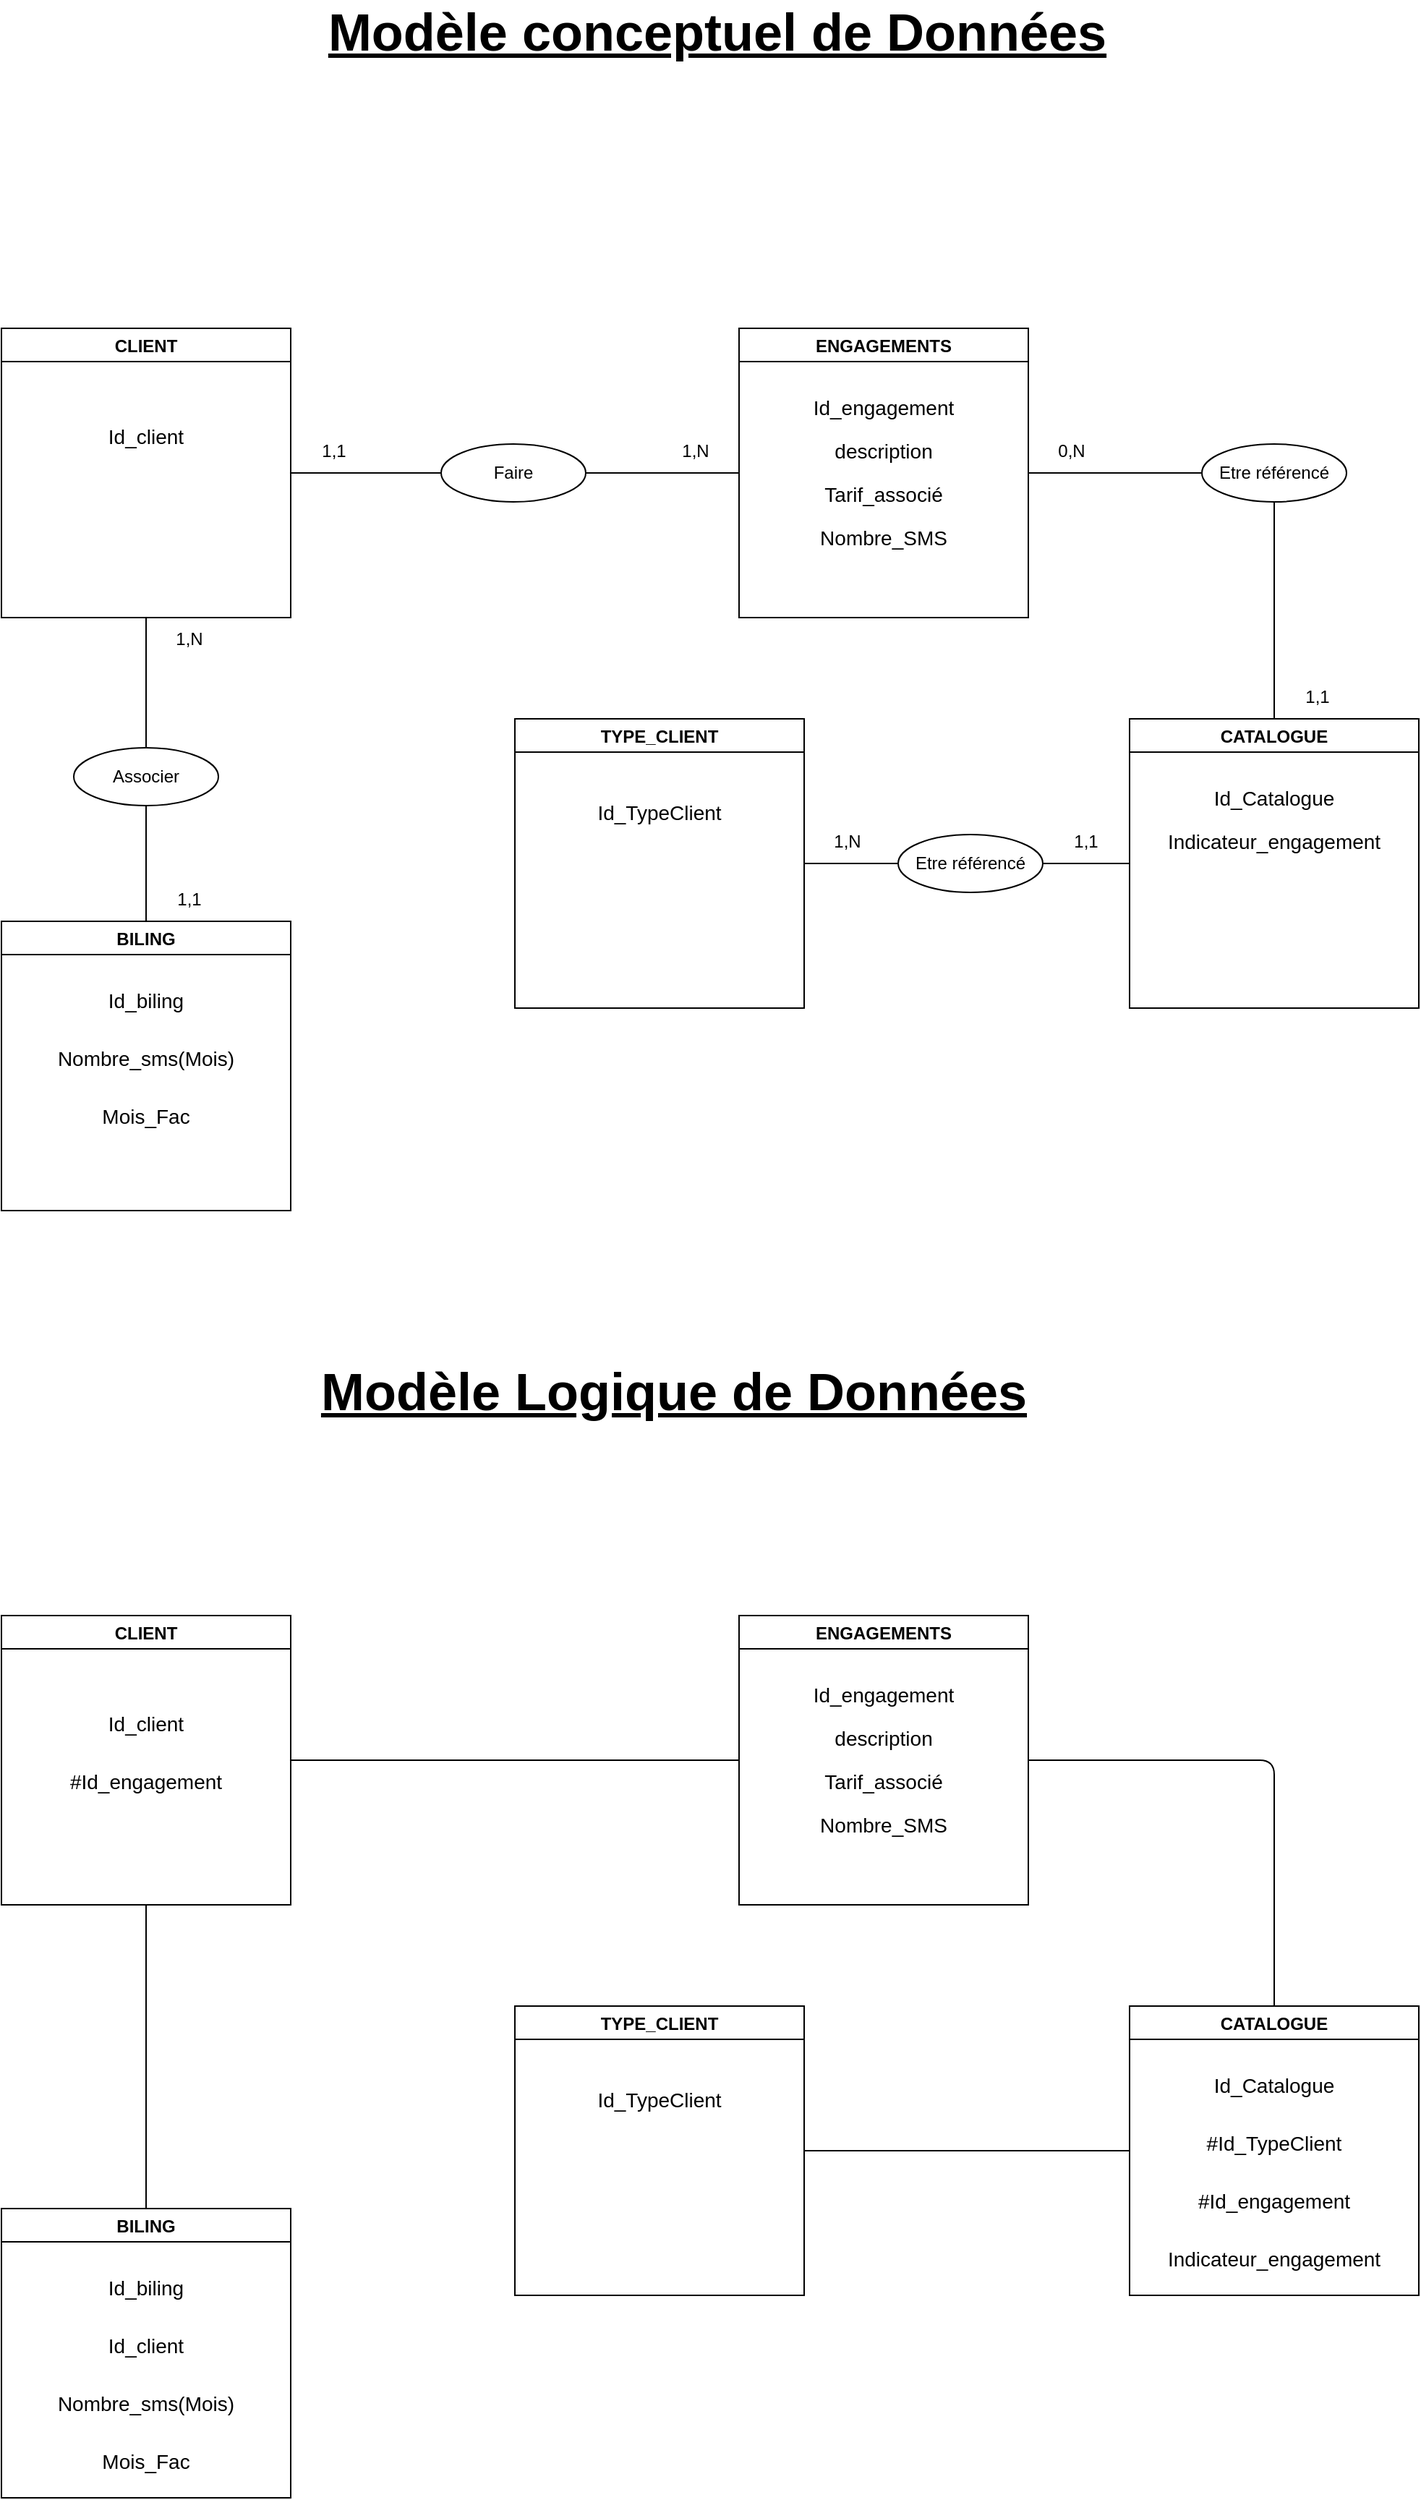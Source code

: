 <mxfile>
    <diagram id="ox7C8p8uEcDd9QCXiQIb" name="Page-1">
        <mxGraphModel dx="1039" dy="773" grid="1" gridSize="10" guides="1" tooltips="1" connect="1" arrows="1" fold="1" page="1" pageScale="1" pageWidth="850" pageHeight="1100" math="0" shadow="0">
            <root>
                <mxCell id="0"/>
                <mxCell id="1" parent="0"/>
                <mxCell id="10" value="CLIENT" style="swimlane;startSize=23;" parent="1" vertex="1">
                    <mxGeometry x="180" y="330" width="200" height="200" as="geometry"/>
                </mxCell>
                <mxCell id="59" value="&lt;font style=&quot;font-size: 14px;&quot;&gt;Id_client&lt;/font&gt;" style="text;html=1;strokeColor=none;fillColor=none;align=center;verticalAlign=middle;whiteSpace=wrap;rounded=0;" parent="10" vertex="1">
                    <mxGeometry x="70" y="60" width="60" height="30" as="geometry"/>
                </mxCell>
                <mxCell id="11" value="ENGAGEMENTS" style="swimlane;startSize=23;" parent="1" vertex="1">
                    <mxGeometry x="690" y="330" width="200" height="200" as="geometry"/>
                </mxCell>
                <mxCell id="60" value="&lt;font style=&quot;font-size: 14px;&quot;&gt;Id_engagement&lt;/font&gt;" style="text;html=1;strokeColor=none;fillColor=none;align=center;verticalAlign=middle;whiteSpace=wrap;rounded=0;" parent="11" vertex="1">
                    <mxGeometry x="70" y="40" width="60" height="30" as="geometry"/>
                </mxCell>
                <mxCell id="64" value="&lt;span style=&quot;font-size: 14px;&quot;&gt;description&lt;/span&gt;" style="text;html=1;strokeColor=none;fillColor=none;align=center;verticalAlign=middle;whiteSpace=wrap;rounded=0;" parent="11" vertex="1">
                    <mxGeometry x="70" y="70" width="60" height="30" as="geometry"/>
                </mxCell>
                <mxCell id="65" value="&lt;span style=&quot;font-size: 14px;&quot;&gt;Tarif_associé&lt;/span&gt;" style="text;html=1;strokeColor=none;fillColor=none;align=center;verticalAlign=middle;whiteSpace=wrap;rounded=0;" parent="11" vertex="1">
                    <mxGeometry x="70" y="100" width="60" height="30" as="geometry"/>
                </mxCell>
                <mxCell id="66" value="&lt;span style=&quot;font-size: 14px;&quot;&gt;Nombre_SMS&lt;/span&gt;" style="text;html=1;strokeColor=none;fillColor=none;align=center;verticalAlign=middle;whiteSpace=wrap;rounded=0;" parent="11" vertex="1">
                    <mxGeometry x="70" y="130" width="60" height="30" as="geometry"/>
                </mxCell>
                <mxCell id="13" style="edgeStyle=entityRelationEdgeStyle;html=1;startArrow=none;endArrow=none;segment=10;curved=1;sourcePerimeterSpacing=0;targetPerimeterSpacing=0;exitX=0;exitY=0.5;exitDx=0;exitDy=0;entryX=1;entryY=0.5;entryDx=0;entryDy=0;" parent="1" source="12" target="10" edge="1">
                    <mxGeometry relative="1" as="geometry"/>
                </mxCell>
                <mxCell id="15" style="edgeStyle=entityRelationEdgeStyle;html=1;startArrow=none;endArrow=none;segment=10;curved=1;sourcePerimeterSpacing=0;targetPerimeterSpacing=0;exitX=1;exitY=0.5;exitDx=0;exitDy=0;entryX=0;entryY=0.5;entryDx=0;entryDy=0;" parent="1" source="12" target="11" edge="1">
                    <mxGeometry relative="1" as="geometry"/>
                </mxCell>
                <mxCell id="12" value="Faire" style="ellipse;whiteSpace=wrap;html=1;align=center;newEdgeStyle={&quot;edgeStyle&quot;:&quot;entityRelationEdgeStyle&quot;,&quot;startArrow&quot;:&quot;none&quot;,&quot;endArrow&quot;:&quot;none&quot;,&quot;segment&quot;:10,&quot;curved&quot;:1,&quot;sourcePerimeterSpacing&quot;:0,&quot;targetPerimeterSpacing&quot;:0};treeFolding=1;treeMoving=1;" parent="1" vertex="1">
                    <mxGeometry x="484" y="410" width="100" height="40" as="geometry"/>
                </mxCell>
                <mxCell id="16" value="1,1" style="text;html=1;strokeColor=none;fillColor=none;align=center;verticalAlign=middle;whiteSpace=wrap;rounded=0;" parent="1" vertex="1">
                    <mxGeometry x="380" y="400" width="60" height="30" as="geometry"/>
                </mxCell>
                <mxCell id="17" value="1,N" style="text;html=1;strokeColor=none;fillColor=none;align=center;verticalAlign=middle;whiteSpace=wrap;rounded=0;" parent="1" vertex="1">
                    <mxGeometry x="630" y="400" width="60" height="30" as="geometry"/>
                </mxCell>
                <mxCell id="18" value="CATALOGUE" style="swimlane;startSize=23;" parent="1" vertex="1">
                    <mxGeometry x="960" y="600" width="200" height="200" as="geometry"/>
                </mxCell>
                <mxCell id="61" value="&lt;font style=&quot;font-size: 14px;&quot;&gt;Id_Catalogue&lt;/font&gt;" style="text;html=1;strokeColor=none;fillColor=none;align=center;verticalAlign=middle;whiteSpace=wrap;rounded=0;" parent="18" vertex="1">
                    <mxGeometry x="70" y="40" width="60" height="30" as="geometry"/>
                </mxCell>
                <mxCell id="69" value="&lt;font style=&quot;font-size: 14px;&quot;&gt;Indicateur_engagement&lt;/font&gt;" style="text;html=1;strokeColor=none;fillColor=none;align=center;verticalAlign=middle;whiteSpace=wrap;rounded=0;" parent="18" vertex="1">
                    <mxGeometry x="70" y="70" width="60" height="30" as="geometry"/>
                </mxCell>
                <mxCell id="20" style="edgeStyle=entityRelationEdgeStyle;html=1;startArrow=none;endArrow=none;segment=10;curved=1;sourcePerimeterSpacing=0;targetPerimeterSpacing=0;exitX=0;exitY=0.5;exitDx=0;exitDy=0;entryX=1;entryY=0.5;entryDx=0;entryDy=0;" parent="1" source="19" target="11" edge="1">
                    <mxGeometry relative="1" as="geometry"/>
                </mxCell>
                <mxCell id="19" value="Etre référencé" style="ellipse;whiteSpace=wrap;html=1;align=center;newEdgeStyle={&quot;edgeStyle&quot;:&quot;entityRelationEdgeStyle&quot;,&quot;startArrow&quot;:&quot;none&quot;,&quot;endArrow&quot;:&quot;none&quot;,&quot;segment&quot;:10,&quot;curved&quot;:1,&quot;sourcePerimeterSpacing&quot;:0,&quot;targetPerimeterSpacing&quot;:0};treeFolding=1;treeMoving=1;" parent="1" vertex="1">
                    <mxGeometry x="1010" y="410" width="100" height="40" as="geometry"/>
                </mxCell>
                <mxCell id="24" value="0,N" style="text;html=1;strokeColor=none;fillColor=none;align=center;verticalAlign=middle;whiteSpace=wrap;rounded=0;" parent="1" vertex="1">
                    <mxGeometry x="890" y="400" width="60" height="30" as="geometry"/>
                </mxCell>
                <mxCell id="26" value="1,1" style="text;html=1;strokeColor=none;fillColor=none;align=center;verticalAlign=middle;whiteSpace=wrap;rounded=0;" parent="1" vertex="1">
                    <mxGeometry x="1060" y="570" width="60" height="30" as="geometry"/>
                </mxCell>
                <mxCell id="28" value="" style="endArrow=none;html=1;entryX=0.5;entryY=1;entryDx=0;entryDy=0;exitX=0.5;exitY=0;exitDx=0;exitDy=0;" parent="1" source="18" target="19" edge="1">
                    <mxGeometry width="50" height="50" relative="1" as="geometry">
                        <mxPoint x="650" y="680" as="sourcePoint"/>
                        <mxPoint x="700" y="630" as="targetPoint"/>
                    </mxGeometry>
                </mxCell>
                <mxCell id="29" value="TYPE_CLIENT" style="swimlane;startSize=23;" parent="1" vertex="1">
                    <mxGeometry x="535" y="600" width="200" height="200" as="geometry"/>
                </mxCell>
                <mxCell id="62" value="&lt;font style=&quot;font-size: 14px;&quot;&gt;Id_TypeClient&lt;/font&gt;" style="text;html=1;strokeColor=none;fillColor=none;align=center;verticalAlign=middle;whiteSpace=wrap;rounded=0;" parent="29" vertex="1">
                    <mxGeometry x="70" y="50" width="60" height="30" as="geometry"/>
                </mxCell>
                <mxCell id="31" value="Etre référencé" style="ellipse;whiteSpace=wrap;html=1;align=center;newEdgeStyle={&quot;edgeStyle&quot;:&quot;entityRelationEdgeStyle&quot;,&quot;startArrow&quot;:&quot;none&quot;,&quot;endArrow&quot;:&quot;none&quot;,&quot;segment&quot;:10,&quot;curved&quot;:1,&quot;sourcePerimeterSpacing&quot;:0,&quot;targetPerimeterSpacing&quot;:0};treeFolding=1;treeMoving=1;" parent="1" vertex="1">
                    <mxGeometry x="800" y="680" width="100" height="40" as="geometry"/>
                </mxCell>
                <mxCell id="32" value="" style="endArrow=none;html=1;entryX=1;entryY=0.5;entryDx=0;entryDy=0;" parent="1" target="31" edge="1">
                    <mxGeometry width="50" height="50" relative="1" as="geometry">
                        <mxPoint x="960" y="700" as="sourcePoint"/>
                        <mxPoint x="1070" y="460" as="targetPoint"/>
                    </mxGeometry>
                </mxCell>
                <mxCell id="33" value="" style="endArrow=none;html=1;entryX=0;entryY=0.5;entryDx=0;entryDy=0;exitX=1;exitY=0.5;exitDx=0;exitDy=0;" parent="1" source="29" target="31" edge="1">
                    <mxGeometry width="50" height="50" relative="1" as="geometry">
                        <mxPoint x="970" y="710" as="sourcePoint"/>
                        <mxPoint x="910" y="710" as="targetPoint"/>
                    </mxGeometry>
                </mxCell>
                <mxCell id="34" value="1,1" style="text;html=1;strokeColor=none;fillColor=none;align=center;verticalAlign=middle;whiteSpace=wrap;rounded=0;" parent="1" vertex="1">
                    <mxGeometry x="900" y="670" width="60" height="30" as="geometry"/>
                </mxCell>
                <mxCell id="35" value="1,N" style="text;html=1;strokeColor=none;fillColor=none;align=center;verticalAlign=middle;whiteSpace=wrap;rounded=0;" parent="1" vertex="1">
                    <mxGeometry x="735" y="670" width="60" height="30" as="geometry"/>
                </mxCell>
                <mxCell id="41" value="BILING" style="swimlane;startSize=23;" parent="1" vertex="1">
                    <mxGeometry x="180" y="740" width="200" height="200" as="geometry"/>
                </mxCell>
                <mxCell id="63" value="&lt;font style=&quot;font-size: 14px;&quot;&gt;Id_biling&lt;/font&gt;" style="text;html=1;strokeColor=none;fillColor=none;align=center;verticalAlign=middle;whiteSpace=wrap;rounded=0;" parent="41" vertex="1">
                    <mxGeometry x="70" y="40" width="60" height="30" as="geometry"/>
                </mxCell>
                <mxCell id="67" value="&lt;font style=&quot;font-size: 14px;&quot;&gt;Nombre_sms(Mois)&lt;/font&gt;" style="text;html=1;strokeColor=none;fillColor=none;align=center;verticalAlign=middle;whiteSpace=wrap;rounded=0;" parent="41" vertex="1">
                    <mxGeometry x="70" y="80" width="60" height="30" as="geometry"/>
                </mxCell>
                <mxCell id="68" value="&lt;font style=&quot;font-size: 14px;&quot;&gt;Mois_Fac&lt;/font&gt;" style="text;html=1;strokeColor=none;fillColor=none;align=center;verticalAlign=middle;whiteSpace=wrap;rounded=0;" parent="41" vertex="1">
                    <mxGeometry x="70" y="120" width="60" height="30" as="geometry"/>
                </mxCell>
                <mxCell id="50" value="&lt;font style=&quot;font-size: 36px;&quot;&gt;&lt;b&gt;&lt;u&gt;Modèle conceptuel de Données&lt;/u&gt;&lt;/b&gt;&lt;/font&gt;" style="text;html=1;strokeColor=none;fillColor=none;align=center;verticalAlign=middle;whiteSpace=wrap;rounded=0;" parent="1" vertex="1">
                    <mxGeometry x="400" y="110" width="550" height="30" as="geometry"/>
                </mxCell>
                <mxCell id="53" value="Associer" style="ellipse;whiteSpace=wrap;html=1;align=center;newEdgeStyle={&quot;edgeStyle&quot;:&quot;entityRelationEdgeStyle&quot;,&quot;startArrow&quot;:&quot;none&quot;,&quot;endArrow&quot;:&quot;none&quot;,&quot;segment&quot;:10,&quot;curved&quot;:1,&quot;sourcePerimeterSpacing&quot;:0,&quot;targetPerimeterSpacing&quot;:0};treeFolding=1;treeMoving=1;" parent="1" vertex="1">
                    <mxGeometry x="230" y="620" width="100" height="40" as="geometry"/>
                </mxCell>
                <mxCell id="54" value="" style="endArrow=none;html=1;entryX=0.5;entryY=0;entryDx=0;entryDy=0;exitX=0.5;exitY=1;exitDx=0;exitDy=0;" parent="1" source="10" target="53" edge="1">
                    <mxGeometry width="50" height="50" relative="1" as="geometry">
                        <mxPoint x="640" y="710" as="sourcePoint"/>
                        <mxPoint x="690" y="660" as="targetPoint"/>
                    </mxGeometry>
                </mxCell>
                <mxCell id="56" value="" style="endArrow=none;html=1;entryX=0.5;entryY=1;entryDx=0;entryDy=0;exitX=0.5;exitY=0;exitDx=0;exitDy=0;" parent="1" source="41" target="53" edge="1">
                    <mxGeometry width="50" height="50" relative="1" as="geometry">
                        <mxPoint x="640" y="710" as="sourcePoint"/>
                        <mxPoint x="690" y="660" as="targetPoint"/>
                    </mxGeometry>
                </mxCell>
                <mxCell id="57" value="1,N" style="text;html=1;strokeColor=none;fillColor=none;align=center;verticalAlign=middle;whiteSpace=wrap;rounded=0;" parent="1" vertex="1">
                    <mxGeometry x="280" y="530" width="60" height="30" as="geometry"/>
                </mxCell>
                <mxCell id="58" value="1,1" style="text;html=1;strokeColor=none;fillColor=none;align=center;verticalAlign=middle;whiteSpace=wrap;rounded=0;" parent="1" vertex="1">
                    <mxGeometry x="280" y="710" width="60" height="30" as="geometry"/>
                </mxCell>
                <mxCell id="73" value="&lt;font style=&quot;font-size: 36px;&quot;&gt;&lt;b&gt;&lt;u&gt;Modèle Logique de Données&lt;/u&gt;&lt;/b&gt;&lt;/font&gt;" style="text;html=1;strokeColor=none;fillColor=none;align=center;verticalAlign=middle;whiteSpace=wrap;rounded=0;" parent="1" vertex="1">
                    <mxGeometry x="370" y="1050" width="550" height="30" as="geometry"/>
                </mxCell>
                <mxCell id="74" value="CLIENT" style="swimlane;startSize=23;" parent="1" vertex="1">
                    <mxGeometry x="180" y="1220" width="200" height="200" as="geometry"/>
                </mxCell>
                <mxCell id="75" value="&lt;font style=&quot;font-size: 14px;&quot;&gt;Id_client&lt;/font&gt;" style="text;html=1;strokeColor=none;fillColor=none;align=center;verticalAlign=middle;whiteSpace=wrap;rounded=0;" parent="74" vertex="1">
                    <mxGeometry x="70" y="60" width="60" height="30" as="geometry"/>
                </mxCell>
                <mxCell id="113" value="&lt;font style=&quot;font-size: 14px;&quot;&gt;#Id_engagement&lt;/font&gt;" style="text;html=1;strokeColor=none;fillColor=none;align=center;verticalAlign=middle;whiteSpace=wrap;rounded=0;" parent="74" vertex="1">
                    <mxGeometry x="70" y="100" width="60" height="30" as="geometry"/>
                </mxCell>
                <mxCell id="76" value="ENGAGEMENTS" style="swimlane;startSize=23;" parent="1" vertex="1">
                    <mxGeometry x="690" y="1220" width="200" height="200" as="geometry"/>
                </mxCell>
                <mxCell id="77" value="&lt;font style=&quot;font-size: 14px;&quot;&gt;Id_engagement&lt;/font&gt;" style="text;html=1;strokeColor=none;fillColor=none;align=center;verticalAlign=middle;whiteSpace=wrap;rounded=0;" parent="76" vertex="1">
                    <mxGeometry x="70" y="40" width="60" height="30" as="geometry"/>
                </mxCell>
                <mxCell id="78" value="&lt;span style=&quot;font-size: 14px;&quot;&gt;description&lt;/span&gt;" style="text;html=1;strokeColor=none;fillColor=none;align=center;verticalAlign=middle;whiteSpace=wrap;rounded=0;" parent="76" vertex="1">
                    <mxGeometry x="70" y="70" width="60" height="30" as="geometry"/>
                </mxCell>
                <mxCell id="79" value="&lt;span style=&quot;font-size: 14px;&quot;&gt;Tarif_associé&lt;/span&gt;" style="text;html=1;strokeColor=none;fillColor=none;align=center;verticalAlign=middle;whiteSpace=wrap;rounded=0;" parent="76" vertex="1">
                    <mxGeometry x="70" y="100" width="60" height="30" as="geometry"/>
                </mxCell>
                <mxCell id="80" value="&lt;span style=&quot;font-size: 14px;&quot;&gt;Nombre_SMS&lt;/span&gt;" style="text;html=1;strokeColor=none;fillColor=none;align=center;verticalAlign=middle;whiteSpace=wrap;rounded=0;" parent="76" vertex="1">
                    <mxGeometry x="70" y="130" width="60" height="30" as="geometry"/>
                </mxCell>
                <mxCell id="82" style="edgeStyle=entityRelationEdgeStyle;html=1;startArrow=none;endArrow=none;segment=10;curved=1;sourcePerimeterSpacing=0;targetPerimeterSpacing=0;exitX=1;exitY=0.5;exitDx=0;exitDy=0;entryX=0;entryY=0.5;entryDx=0;entryDy=0;" parent="1" source="74" target="76" edge="1">
                    <mxGeometry relative="1" as="geometry">
                        <mxPoint x="584" y="1320" as="sourcePoint"/>
                    </mxGeometry>
                </mxCell>
                <mxCell id="86" value="CATALOGUE" style="swimlane;startSize=23;" parent="1" vertex="1">
                    <mxGeometry x="960" y="1490" width="200" height="200" as="geometry"/>
                </mxCell>
                <mxCell id="87" value="&lt;font style=&quot;font-size: 14px;&quot;&gt;Id_Catalogue&lt;/font&gt;" style="text;html=1;strokeColor=none;fillColor=none;align=center;verticalAlign=middle;whiteSpace=wrap;rounded=0;" parent="86" vertex="1">
                    <mxGeometry x="70" y="40" width="60" height="30" as="geometry"/>
                </mxCell>
                <mxCell id="88" value="&lt;font style=&quot;font-size: 14px;&quot;&gt;Indicateur_engagement&lt;/font&gt;" style="text;html=1;strokeColor=none;fillColor=none;align=center;verticalAlign=middle;whiteSpace=wrap;rounded=0;" parent="86" vertex="1">
                    <mxGeometry x="70" y="160" width="60" height="30" as="geometry"/>
                </mxCell>
                <mxCell id="110" value="&lt;font style=&quot;font-size: 14px;&quot;&gt;#Id_TypeClient&lt;/font&gt;" style="text;html=1;strokeColor=none;fillColor=none;align=center;verticalAlign=middle;whiteSpace=wrap;rounded=0;" parent="86" vertex="1">
                    <mxGeometry x="70" y="80" width="60" height="30" as="geometry"/>
                </mxCell>
                <mxCell id="112" value="&lt;font style=&quot;font-size: 14px;&quot;&gt;#Id_engagement&lt;/font&gt;" style="text;html=1;strokeColor=none;fillColor=none;align=center;verticalAlign=middle;whiteSpace=wrap;rounded=0;" parent="86" vertex="1">
                    <mxGeometry x="70" y="120" width="60" height="30" as="geometry"/>
                </mxCell>
                <mxCell id="94" value="TYPE_CLIENT" style="swimlane;startSize=23;" parent="1" vertex="1">
                    <mxGeometry x="535" y="1490" width="200" height="200" as="geometry"/>
                </mxCell>
                <mxCell id="95" value="&lt;font style=&quot;font-size: 14px;&quot;&gt;Id_TypeClient&lt;/font&gt;" style="text;html=1;strokeColor=none;fillColor=none;align=center;verticalAlign=middle;whiteSpace=wrap;rounded=0;" parent="94" vertex="1">
                    <mxGeometry x="70" y="50" width="60" height="30" as="geometry"/>
                </mxCell>
                <mxCell id="97" value="" style="endArrow=none;html=1;entryX=1;entryY=0.5;entryDx=0;entryDy=0;" parent="1" target="94" edge="1">
                    <mxGeometry width="50" height="50" relative="1" as="geometry">
                        <mxPoint x="960" y="1590" as="sourcePoint"/>
                        <mxPoint x="900" y="1590" as="targetPoint"/>
                    </mxGeometry>
                </mxCell>
                <mxCell id="101" value="BILING" style="swimlane;startSize=23;" parent="1" vertex="1">
                    <mxGeometry x="180" y="1630" width="200" height="200" as="geometry"/>
                </mxCell>
                <mxCell id="102" value="&lt;font style=&quot;font-size: 14px;&quot;&gt;Id_biling&lt;/font&gt;" style="text;html=1;strokeColor=none;fillColor=none;align=center;verticalAlign=middle;whiteSpace=wrap;rounded=0;" parent="101" vertex="1">
                    <mxGeometry x="70" y="40" width="60" height="30" as="geometry"/>
                </mxCell>
                <mxCell id="103" value="&lt;font style=&quot;font-size: 14px;&quot;&gt;Nombre_sms(Mois)&lt;/font&gt;" style="text;html=1;strokeColor=none;fillColor=none;align=center;verticalAlign=middle;whiteSpace=wrap;rounded=0;" parent="101" vertex="1">
                    <mxGeometry x="70" y="120" width="60" height="30" as="geometry"/>
                </mxCell>
                <mxCell id="104" value="&lt;font style=&quot;font-size: 14px;&quot;&gt;Mois_Fac&lt;/font&gt;" style="text;html=1;strokeColor=none;fillColor=none;align=center;verticalAlign=middle;whiteSpace=wrap;rounded=0;" parent="101" vertex="1">
                    <mxGeometry x="70" y="160" width="60" height="30" as="geometry"/>
                </mxCell>
                <mxCell id="114" value="&lt;font style=&quot;font-size: 14px;&quot;&gt;Id_client&lt;/font&gt;" style="text;html=1;strokeColor=none;fillColor=none;align=center;verticalAlign=middle;whiteSpace=wrap;rounded=0;" parent="101" vertex="1">
                    <mxGeometry x="70" y="80" width="60" height="30" as="geometry"/>
                </mxCell>
                <mxCell id="107" value="" style="endArrow=none;html=1;entryX=0.5;entryY=1;entryDx=0;entryDy=0;exitX=0.5;exitY=0;exitDx=0;exitDy=0;" parent="1" source="101" target="74" edge="1">
                    <mxGeometry width="50" height="50" relative="1" as="geometry">
                        <mxPoint x="640" y="1600" as="sourcePoint"/>
                        <mxPoint x="280" y="1550" as="targetPoint"/>
                    </mxGeometry>
                </mxCell>
                <mxCell id="117" value="" style="endArrow=none;html=1;fontSize=14;entryX=1;entryY=0.5;entryDx=0;entryDy=0;exitX=0.5;exitY=0;exitDx=0;exitDy=0;" parent="1" source="86" target="76" edge="1">
                    <mxGeometry width="50" height="50" relative="1" as="geometry">
                        <mxPoint x="1060" y="1320" as="sourcePoint"/>
                        <mxPoint x="690" y="1440" as="targetPoint"/>
                        <Array as="points">
                            <mxPoint x="1060" y="1320"/>
                        </Array>
                    </mxGeometry>
                </mxCell>
            </root>
        </mxGraphModel>
    </diagram>
</mxfile>